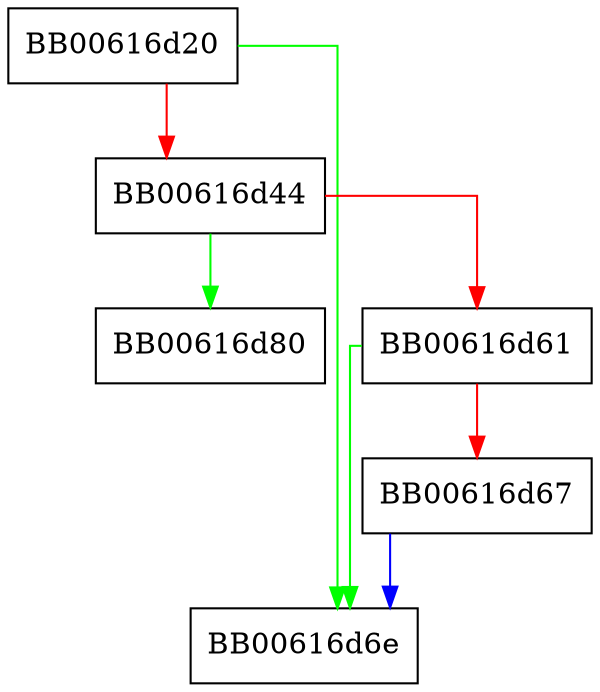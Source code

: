 digraph ossl_pem_check_suffix {
  node [shape="box"];
  graph [splines=ortho];
  BB00616d20 -> BB00616d6e [color="green"];
  BB00616d20 -> BB00616d44 [color="red"];
  BB00616d44 -> BB00616d80 [color="green"];
  BB00616d44 -> BB00616d61 [color="red"];
  BB00616d61 -> BB00616d6e [color="green"];
  BB00616d61 -> BB00616d67 [color="red"];
  BB00616d67 -> BB00616d6e [color="blue"];
}